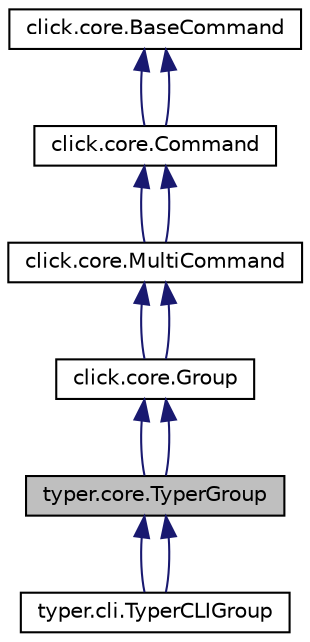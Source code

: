 digraph "typer.core.TyperGroup"
{
 // LATEX_PDF_SIZE
  edge [fontname="Helvetica",fontsize="10",labelfontname="Helvetica",labelfontsize="10"];
  node [fontname="Helvetica",fontsize="10",shape=record];
  Node1 [label="typer.core.TyperGroup",height=0.2,width=0.4,color="black", fillcolor="grey75", style="filled", fontcolor="black",tooltip=" "];
  Node2 -> Node1 [dir="back",color="midnightblue",fontsize="10",style="solid",fontname="Helvetica"];
  Node2 [label="click.core.Group",height=0.2,width=0.4,color="black", fillcolor="white", style="filled",URL="$classclick_1_1core_1_1Group.html",tooltip=" "];
  Node3 -> Node2 [dir="back",color="midnightblue",fontsize="10",style="solid",fontname="Helvetica"];
  Node3 [label="click.core.MultiCommand",height=0.2,width=0.4,color="black", fillcolor="white", style="filled",URL="$classclick_1_1core_1_1MultiCommand.html",tooltip=" "];
  Node4 -> Node3 [dir="back",color="midnightblue",fontsize="10",style="solid",fontname="Helvetica"];
  Node4 [label="click.core.Command",height=0.2,width=0.4,color="black", fillcolor="white", style="filled",URL="$classclick_1_1core_1_1Command.html",tooltip=" "];
  Node5 -> Node4 [dir="back",color="midnightblue",fontsize="10",style="solid",fontname="Helvetica"];
  Node5 [label="click.core.BaseCommand",height=0.2,width=0.4,color="black", fillcolor="white", style="filled",URL="$classclick_1_1core_1_1BaseCommand.html",tooltip=" "];
  Node5 -> Node4 [dir="back",color="midnightblue",fontsize="10",style="solid",fontname="Helvetica"];
  Node4 -> Node3 [dir="back",color="midnightblue",fontsize="10",style="solid",fontname="Helvetica"];
  Node3 -> Node2 [dir="back",color="midnightblue",fontsize="10",style="solid",fontname="Helvetica"];
  Node2 -> Node1 [dir="back",color="midnightblue",fontsize="10",style="solid",fontname="Helvetica"];
  Node1 -> Node6 [dir="back",color="midnightblue",fontsize="10",style="solid",fontname="Helvetica"];
  Node6 [label="typer.cli.TyperCLIGroup",height=0.2,width=0.4,color="black", fillcolor="white", style="filled",URL="$classtyper_1_1cli_1_1TyperCLIGroup.html",tooltip=" "];
  Node1 -> Node6 [dir="back",color="midnightblue",fontsize="10",style="solid",fontname="Helvetica"];
}

